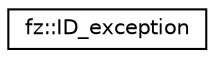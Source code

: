 digraph "Graphical Class Hierarchy"
{
 // LATEX_PDF_SIZE
  edge [fontname="Helvetica",fontsize="10",labelfontname="Helvetica",labelfontsize="10"];
  node [fontname="Helvetica",fontsize="10",shape=record];
  rankdir="LR";
  Node0 [label="fz::ID_exception",height=0.2,width=0.4,color="black", fillcolor="white", style="filled",URL="$classfz_1_1ID__exception.html",tooltip="Exception thrown when a Node ID is of invalid form."];
}
